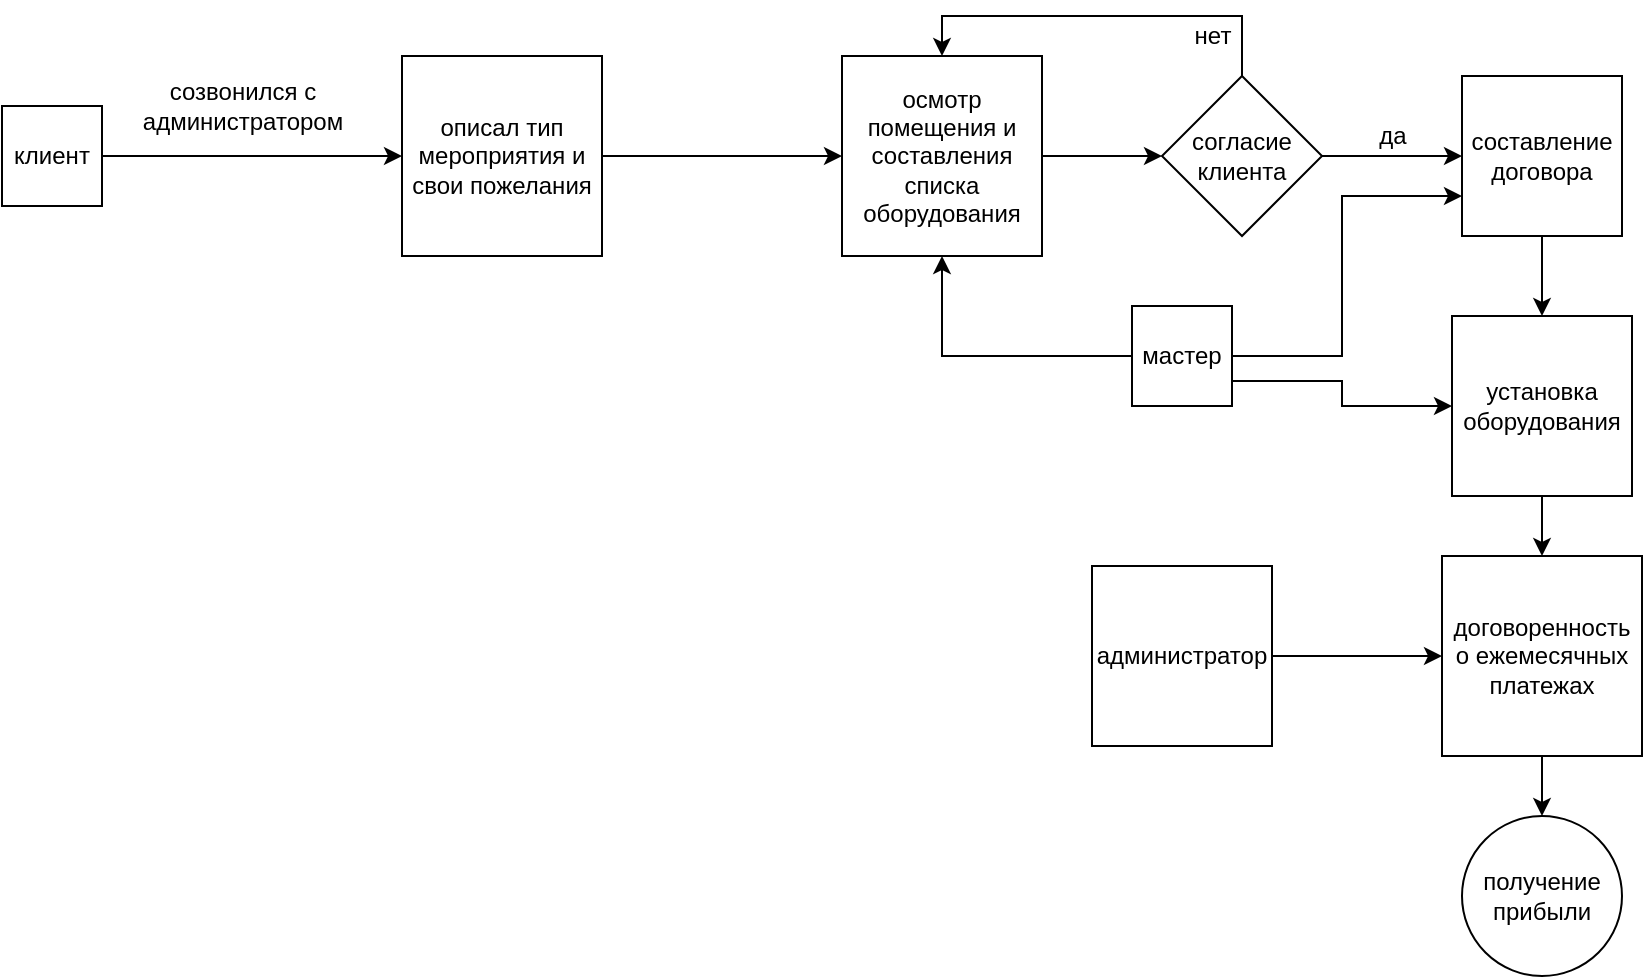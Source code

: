 <mxfile version="12.3.1" type="github" pages="1">
  <diagram id="jhfp2IN0F8WhAykr2nvw" name="Page-1">
    <mxGraphModel dx="1024" dy="1663" grid="1" gridSize="10" guides="1" tooltips="1" connect="1" arrows="1" fold="1" page="1" pageScale="1" pageWidth="827" pageHeight="1169" math="0" shadow="0">
      <root>
        <mxCell id="0"/>
        <mxCell id="1" parent="0"/>
        <mxCell id="ZiYapEiAtEIWgbghpOQc-3" style="edgeStyle=orthogonalEdgeStyle;rounded=0;orthogonalLoop=1;jettySize=auto;html=1;entryX=0;entryY=0.5;entryDx=0;entryDy=0;" parent="1" source="ZiYapEiAtEIWgbghpOQc-1" target="ZiYapEiAtEIWgbghpOQc-2" edge="1">
          <mxGeometry relative="1" as="geometry"/>
        </mxCell>
        <mxCell id="ZiYapEiAtEIWgbghpOQc-1" value="клиент" style="whiteSpace=wrap;html=1;aspect=fixed;" parent="1" vertex="1">
          <mxGeometry y="45" width="50" height="50" as="geometry"/>
        </mxCell>
        <mxCell id="ZiYapEiAtEIWgbghpOQc-7" style="edgeStyle=orthogonalEdgeStyle;rounded=0;orthogonalLoop=1;jettySize=auto;html=1;entryX=0;entryY=0.5;entryDx=0;entryDy=0;" parent="1" source="ZiYapEiAtEIWgbghpOQc-2" target="ZiYapEiAtEIWgbghpOQc-6" edge="1">
          <mxGeometry relative="1" as="geometry"/>
        </mxCell>
        <mxCell id="ZiYapEiAtEIWgbghpOQc-2" value="описал тип мероприятия и свои пожелания" style="whiteSpace=wrap;html=1;aspect=fixed;" parent="1" vertex="1">
          <mxGeometry x="200" y="20" width="100" height="100" as="geometry"/>
        </mxCell>
        <mxCell id="ZiYapEiAtEIWgbghpOQc-4" value="созвонился с &lt;br&gt;администратором" style="text;html=1;align=center;verticalAlign=middle;resizable=0;points=[];;autosize=1;" parent="1" vertex="1">
          <mxGeometry x="60" y="30" width="120" height="30" as="geometry"/>
        </mxCell>
        <mxCell id="ZiYapEiAtEIWgbghpOQc-11" style="edgeStyle=orthogonalEdgeStyle;rounded=0;orthogonalLoop=1;jettySize=auto;html=1;entryX=0;entryY=0.5;entryDx=0;entryDy=0;" parent="1" source="ZiYapEiAtEIWgbghpOQc-6" target="ZiYapEiAtEIWgbghpOQc-13" edge="1">
          <mxGeometry relative="1" as="geometry">
            <mxPoint x="570" y="70" as="targetPoint"/>
          </mxGeometry>
        </mxCell>
        <mxCell id="ZiYapEiAtEIWgbghpOQc-6" value="осмотр помещения и составления списка оборудования" style="whiteSpace=wrap;html=1;aspect=fixed;" parent="1" vertex="1">
          <mxGeometry x="420" y="20" width="100" height="100" as="geometry"/>
        </mxCell>
        <mxCell id="ZiYapEiAtEIWgbghpOQc-9" style="edgeStyle=orthogonalEdgeStyle;rounded=0;orthogonalLoop=1;jettySize=auto;html=1;" parent="1" source="ZiYapEiAtEIWgbghpOQc-8" target="ZiYapEiAtEIWgbghpOQc-6" edge="1">
          <mxGeometry relative="1" as="geometry"/>
        </mxCell>
        <mxCell id="ZiYapEiAtEIWgbghpOQc-12" style="edgeStyle=orthogonalEdgeStyle;rounded=0;orthogonalLoop=1;jettySize=auto;html=1;entryX=0;entryY=0.75;entryDx=0;entryDy=0;" parent="1" source="ZiYapEiAtEIWgbghpOQc-8" target="ZiYapEiAtEIWgbghpOQc-10" edge="1">
          <mxGeometry relative="1" as="geometry">
            <Array as="points">
              <mxPoint x="670" y="170"/>
              <mxPoint x="670" y="90"/>
            </Array>
          </mxGeometry>
        </mxCell>
        <mxCell id="ZiYapEiAtEIWgbghpOQc-25" style="edgeStyle=orthogonalEdgeStyle;rounded=0;orthogonalLoop=1;jettySize=auto;html=1;exitX=1;exitY=0.75;exitDx=0;exitDy=0;entryX=0;entryY=0.5;entryDx=0;entryDy=0;" parent="1" source="ZiYapEiAtEIWgbghpOQc-8" target="ZiYapEiAtEIWgbghpOQc-23" edge="1">
          <mxGeometry relative="1" as="geometry"/>
        </mxCell>
        <mxCell id="ZiYapEiAtEIWgbghpOQc-8" value="мастер" style="whiteSpace=wrap;html=1;aspect=fixed;" parent="1" vertex="1">
          <mxGeometry x="565" y="145" width="50" height="50" as="geometry"/>
        </mxCell>
        <mxCell id="ZiYapEiAtEIWgbghpOQc-24" style="edgeStyle=orthogonalEdgeStyle;rounded=0;orthogonalLoop=1;jettySize=auto;html=1;entryX=0.5;entryY=0;entryDx=0;entryDy=0;" parent="1" source="ZiYapEiAtEIWgbghpOQc-10" target="ZiYapEiAtEIWgbghpOQc-23" edge="1">
          <mxGeometry relative="1" as="geometry"/>
        </mxCell>
        <mxCell id="ZiYapEiAtEIWgbghpOQc-10" value="составление&lt;br&gt;договора" style="whiteSpace=wrap;html=1;aspect=fixed;" parent="1" vertex="1">
          <mxGeometry x="730" y="30" width="80" height="80" as="geometry"/>
        </mxCell>
        <mxCell id="ZiYapEiAtEIWgbghpOQc-14" style="edgeStyle=orthogonalEdgeStyle;rounded=0;orthogonalLoop=1;jettySize=auto;html=1;" parent="1" source="ZiYapEiAtEIWgbghpOQc-13" target="ZiYapEiAtEIWgbghpOQc-10" edge="1">
          <mxGeometry relative="1" as="geometry"/>
        </mxCell>
        <mxCell id="ZiYapEiAtEIWgbghpOQc-16" style="edgeStyle=orthogonalEdgeStyle;rounded=0;orthogonalLoop=1;jettySize=auto;html=1;entryX=0.5;entryY=0;entryDx=0;entryDy=0;" parent="1" source="ZiYapEiAtEIWgbghpOQc-13" target="ZiYapEiAtEIWgbghpOQc-6" edge="1">
          <mxGeometry relative="1" as="geometry">
            <Array as="points">
              <mxPoint x="620"/>
              <mxPoint x="470"/>
            </Array>
          </mxGeometry>
        </mxCell>
        <mxCell id="ZiYapEiAtEIWgbghpOQc-13" value="согласие клиента" style="rhombus;whiteSpace=wrap;html=1;" parent="1" vertex="1">
          <mxGeometry x="580" y="30" width="80" height="80" as="geometry"/>
        </mxCell>
        <mxCell id="ZiYapEiAtEIWgbghpOQc-17" value="да" style="text;html=1;align=center;verticalAlign=middle;resizable=0;points=[];;autosize=1;" parent="1" vertex="1">
          <mxGeometry x="680" y="50" width="30" height="20" as="geometry"/>
        </mxCell>
        <mxCell id="ZiYapEiAtEIWgbghpOQc-20" value="нет" style="text;html=1;align=center;verticalAlign=middle;resizable=0;points=[];;autosize=1;" parent="1" vertex="1">
          <mxGeometry x="590" width="30" height="20" as="geometry"/>
        </mxCell>
        <mxCell id="ZiYapEiAtEIWgbghpOQc-27" style="edgeStyle=orthogonalEdgeStyle;rounded=0;orthogonalLoop=1;jettySize=auto;html=1;entryX=0.5;entryY=0;entryDx=0;entryDy=0;" parent="1" source="ZiYapEiAtEIWgbghpOQc-23" target="ZiYapEiAtEIWgbghpOQc-29" edge="1">
          <mxGeometry relative="1" as="geometry"/>
        </mxCell>
        <mxCell id="ZiYapEiAtEIWgbghpOQc-23" value="установка оборудования" style="whiteSpace=wrap;html=1;aspect=fixed;" parent="1" vertex="1">
          <mxGeometry x="725" y="150" width="90" height="90" as="geometry"/>
        </mxCell>
        <mxCell id="ZiYapEiAtEIWgbghpOQc-26" value="получение прибыли" style="ellipse;whiteSpace=wrap;html=1;aspect=fixed;" parent="1" vertex="1">
          <mxGeometry x="730" y="400" width="80" height="80" as="geometry"/>
        </mxCell>
        <mxCell id="ZiYapEiAtEIWgbghpOQc-31" style="edgeStyle=orthogonalEdgeStyle;rounded=0;orthogonalLoop=1;jettySize=auto;html=1;" parent="1" source="ZiYapEiAtEIWgbghpOQc-28" target="ZiYapEiAtEIWgbghpOQc-29" edge="1">
          <mxGeometry relative="1" as="geometry"/>
        </mxCell>
        <mxCell id="ZiYapEiAtEIWgbghpOQc-28" value="администратор" style="whiteSpace=wrap;html=1;aspect=fixed;" parent="1" vertex="1">
          <mxGeometry x="545" y="275" width="90" height="90" as="geometry"/>
        </mxCell>
        <mxCell id="ZiYapEiAtEIWgbghpOQc-32" style="edgeStyle=orthogonalEdgeStyle;rounded=0;orthogonalLoop=1;jettySize=auto;html=1;entryX=0.5;entryY=0;entryDx=0;entryDy=0;" parent="1" source="ZiYapEiAtEIWgbghpOQc-29" target="ZiYapEiAtEIWgbghpOQc-26" edge="1">
          <mxGeometry relative="1" as="geometry"/>
        </mxCell>
        <mxCell id="ZiYapEiAtEIWgbghpOQc-29" value="договоренность о ежемесячных платежах" style="whiteSpace=wrap;html=1;aspect=fixed;" parent="1" vertex="1">
          <mxGeometry x="720" y="270" width="100" height="100" as="geometry"/>
        </mxCell>
      </root>
    </mxGraphModel>
  </diagram>
</mxfile>
